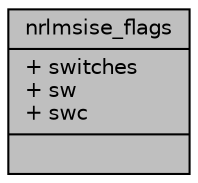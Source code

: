 digraph "nrlmsise_flags"
{
 // INTERACTIVE_SVG=YES
  edge [fontname="Helvetica",fontsize="10",labelfontname="Helvetica",labelfontsize="10"];
  node [fontname="Helvetica",fontsize="10",shape=record];
  Node1 [label="{nrlmsise_flags\n|+ switches\l+ sw\l+ swc\l|}",height=0.2,width=0.4,color="black", fillcolor="grey75", style="filled", fontcolor="black"];
}
